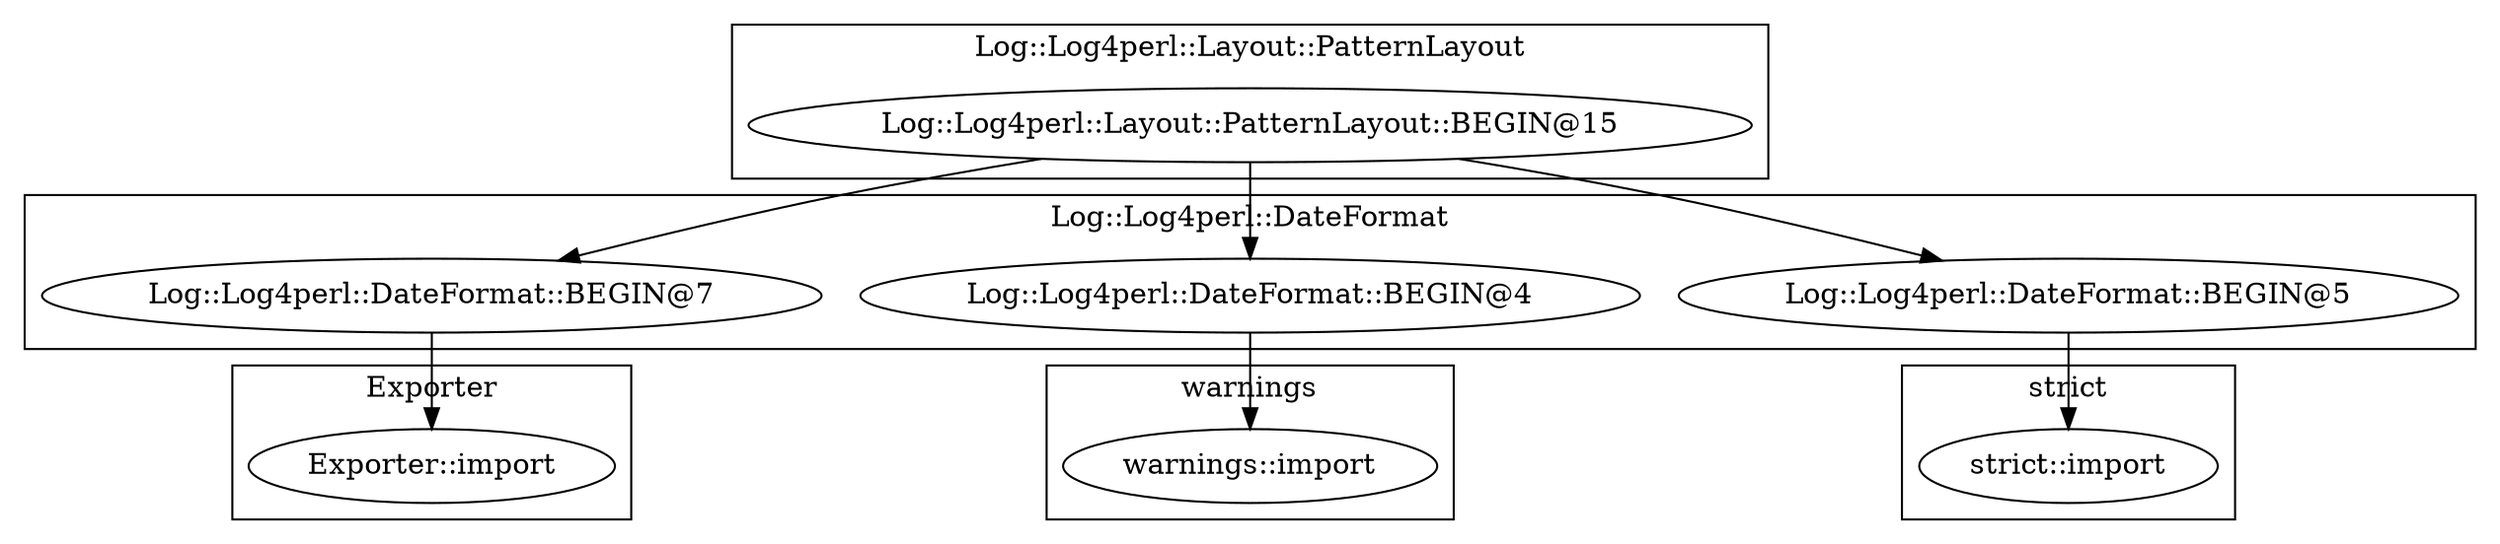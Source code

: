 digraph {
graph [overlap=false]
subgraph cluster_Exporter {
	label="Exporter";
	"Exporter::import";
}
subgraph cluster_warnings {
	label="warnings";
	"warnings::import";
}
subgraph cluster_Log_Log4perl_Layout_PatternLayout {
	label="Log::Log4perl::Layout::PatternLayout";
	"Log::Log4perl::Layout::PatternLayout::BEGIN@15";
}
subgraph cluster_Log_Log4perl_DateFormat {
	label="Log::Log4perl::DateFormat";
	"Log::Log4perl::DateFormat::BEGIN@7";
	"Log::Log4perl::DateFormat::BEGIN@4";
	"Log::Log4perl::DateFormat::BEGIN@5";
}
subgraph cluster_strict {
	label="strict";
	"strict::import";
}
"Log::Log4perl::Layout::PatternLayout::BEGIN@15" -> "Log::Log4perl::DateFormat::BEGIN@7";
"Log::Log4perl::DateFormat::BEGIN@7" -> "Exporter::import";
"Log::Log4perl::Layout::PatternLayout::BEGIN@15" -> "Log::Log4perl::DateFormat::BEGIN@4";
"Log::Log4perl::DateFormat::BEGIN@4" -> "warnings::import";
"Log::Log4perl::DateFormat::BEGIN@5" -> "strict::import";
"Log::Log4perl::Layout::PatternLayout::BEGIN@15" -> "Log::Log4perl::DateFormat::BEGIN@5";
}
